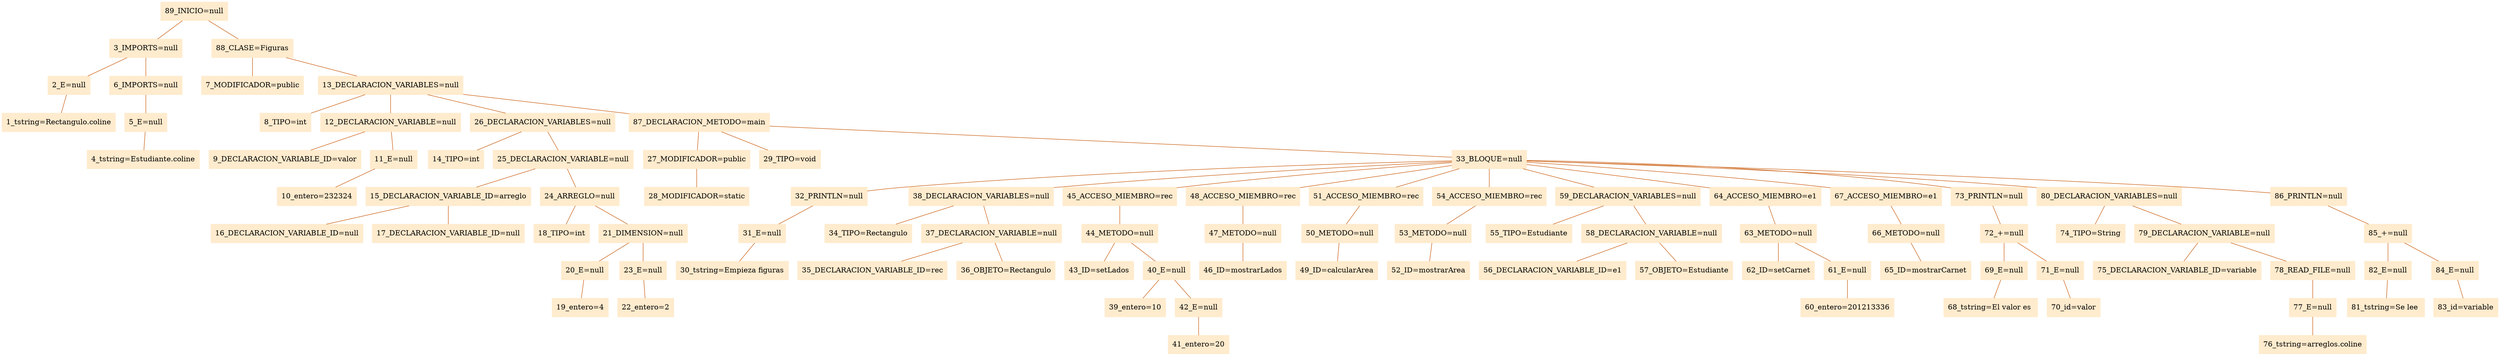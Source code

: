 digraph G {node[shape=box, style=filled, color=blanchedalmond]; edge[color=chocolate3, dir=none];rankdir=UD 

"89_INICIO=null"->"3_IMPORTS=null"
"3_IMPORTS=null"->"2_E=null"
"2_E=null"->"1_tstring=Rectangulo.coline"
"3_IMPORTS=null"->"6_IMPORTS=null"
"6_IMPORTS=null"->"5_E=null"
"5_E=null"->"4_tstring=Estudiante.coline"
"89_INICIO=null"->"88_CLASE=Figuras"
"88_CLASE=Figuras"->"7_MODIFICADOR=public"
"88_CLASE=Figuras"->"13_DECLARACION_VARIABLES=null"
"13_DECLARACION_VARIABLES=null"->"8_TIPO=int"
"13_DECLARACION_VARIABLES=null"->"12_DECLARACION_VARIABLE=null"
"12_DECLARACION_VARIABLE=null"->"9_DECLARACION_VARIABLE_ID=valor"
"12_DECLARACION_VARIABLE=null"->"11_E=null"
"11_E=null"->"10_entero=232324"
"13_DECLARACION_VARIABLES=null"->"26_DECLARACION_VARIABLES=null"
"26_DECLARACION_VARIABLES=null"->"14_TIPO=int"
"26_DECLARACION_VARIABLES=null"->"25_DECLARACION_VARIABLE=null"
"25_DECLARACION_VARIABLE=null"->"15_DECLARACION_VARIABLE_ID=arreglo"
"15_DECLARACION_VARIABLE_ID=arreglo"->"16_DECLARACION_VARIABLE_ID=null"
"15_DECLARACION_VARIABLE_ID=arreglo"->"17_DECLARACION_VARIABLE_ID=null"
"25_DECLARACION_VARIABLE=null"->"24_ARREGLO=null"
"24_ARREGLO=null"->"18_TIPO=int"
"24_ARREGLO=null"->"21_DIMENSION=null"
"21_DIMENSION=null"->"20_E=null"
"20_E=null"->"19_entero=4"
"21_DIMENSION=null"->"23_E=null"
"23_E=null"->"22_entero=2"
"13_DECLARACION_VARIABLES=null"->"87_DECLARACION_METODO=main"
"87_DECLARACION_METODO=main"->"27_MODIFICADOR=public"
"27_MODIFICADOR=public"->"28_MODIFICADOR=static"
"87_DECLARACION_METODO=main"->"29_TIPO=void"
"87_DECLARACION_METODO=main"->"33_BLOQUE=null"
"33_BLOQUE=null"->"32_PRINTLN=null"
"32_PRINTLN=null"->"31_E=null"
"31_E=null"->"30_tstring=Empieza figuras"
"33_BLOQUE=null"->"38_DECLARACION_VARIABLES=null"
"38_DECLARACION_VARIABLES=null"->"34_TIPO=Rectangulo"
"38_DECLARACION_VARIABLES=null"->"37_DECLARACION_VARIABLE=null"
"37_DECLARACION_VARIABLE=null"->"35_DECLARACION_VARIABLE_ID=rec"
"37_DECLARACION_VARIABLE=null"->"36_OBJETO=Rectangulo"
"33_BLOQUE=null"->"45_ACCESO_MIEMBRO=rec"
"45_ACCESO_MIEMBRO=rec"->"44_METODO=null"
"44_METODO=null"->"43_ID=setLados"
"44_METODO=null"->"40_E=null"
"40_E=null"->"39_entero=10"
"40_E=null"->"42_E=null"
"42_E=null"->"41_entero=20"
"33_BLOQUE=null"->"48_ACCESO_MIEMBRO=rec"
"48_ACCESO_MIEMBRO=rec"->"47_METODO=null"
"47_METODO=null"->"46_ID=mostrarLados"
"33_BLOQUE=null"->"51_ACCESO_MIEMBRO=rec"
"51_ACCESO_MIEMBRO=rec"->"50_METODO=null"
"50_METODO=null"->"49_ID=calcularArea"
"33_BLOQUE=null"->"54_ACCESO_MIEMBRO=rec"
"54_ACCESO_MIEMBRO=rec"->"53_METODO=null"
"53_METODO=null"->"52_ID=mostrarArea"
"33_BLOQUE=null"->"59_DECLARACION_VARIABLES=null"
"59_DECLARACION_VARIABLES=null"->"55_TIPO=Estudiante"
"59_DECLARACION_VARIABLES=null"->"58_DECLARACION_VARIABLE=null"
"58_DECLARACION_VARIABLE=null"->"56_DECLARACION_VARIABLE_ID=e1"
"58_DECLARACION_VARIABLE=null"->"57_OBJETO=Estudiante"
"33_BLOQUE=null"->"64_ACCESO_MIEMBRO=e1"
"64_ACCESO_MIEMBRO=e1"->"63_METODO=null"
"63_METODO=null"->"62_ID=setCarnet"
"63_METODO=null"->"61_E=null"
"61_E=null"->"60_entero=201213336"
"33_BLOQUE=null"->"67_ACCESO_MIEMBRO=e1"
"67_ACCESO_MIEMBRO=e1"->"66_METODO=null"
"66_METODO=null"->"65_ID=mostrarCarnet"
"33_BLOQUE=null"->"73_PRINTLN=null"
"73_PRINTLN=null"->"72_+=null"
"72_+=null"->"69_E=null"
"69_E=null"->"68_tstring=El valor es "
"72_+=null"->"71_E=null"
"71_E=null"->"70_id=valor"
"33_BLOQUE=null"->"80_DECLARACION_VARIABLES=null"
"80_DECLARACION_VARIABLES=null"->"74_TIPO=String"
"80_DECLARACION_VARIABLES=null"->"79_DECLARACION_VARIABLE=null"
"79_DECLARACION_VARIABLE=null"->"75_DECLARACION_VARIABLE_ID=variable"
"79_DECLARACION_VARIABLE=null"->"78_READ_FILE=null"
"78_READ_FILE=null"->"77_E=null"
"77_E=null"->"76_tstring=arreglos.coline"
"33_BLOQUE=null"->"86_PRINTLN=null"
"86_PRINTLN=null"->"85_+=null"
"85_+=null"->"82_E=null"
"82_E=null"->"81_tstring=Se lee "
"85_+=null"->"84_E=null"
"84_E=null"->"83_id=variable"


}
